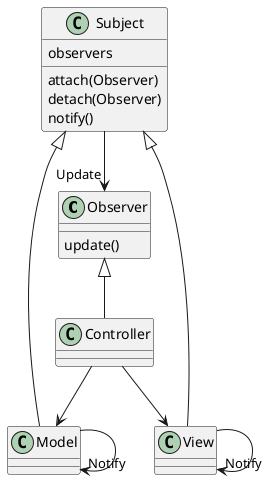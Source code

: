 @startuml
class Observer {
    update()
}

class Subject {
    observers
    attach(Observer)
    detach(Observer)
    notify()
}

Observer <|-- Controller

Subject <|-- Model
Subject <|-- View

Subject --> "Update" Observer

Model --> "Notify" Model
View --> "Notify" View

Controller --> Model
Controller --> View

@enduml
